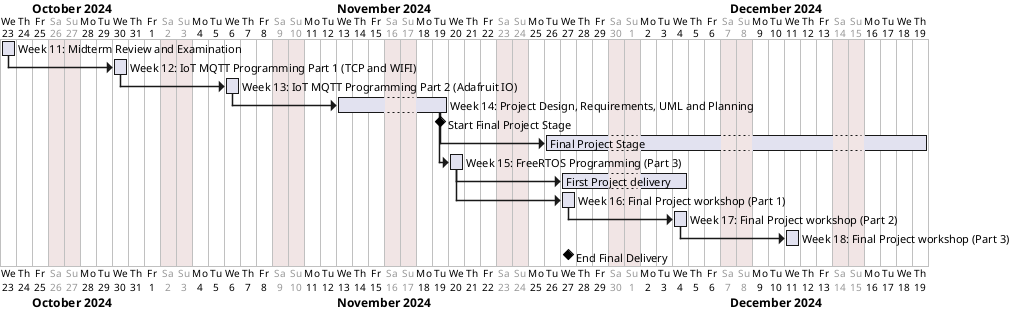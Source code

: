 @startgantt
saturday are closed
sunday are closed

Project starts the 23th of October 2024


[Week 11: Midterm Review and Examination] as [W11] starts at 2024-10-23 and lasts 1 day
[Week 12: IoT MQTT Programming Part 1 (TCP and WIFI)] as [W12] starts 6 day after [W11]'s end and lasts 1 day
[Week 13: IoT MQTT Programming Part 2 (Adafruit IO)] as [W13] starts 6 day after [W12]'s end and lasts 1 day
[Week 14: Project Design, Requirements, UML and Planning] as [W14] starts 6 day after [W13]'s end and lasts 5 day
[Start Final Project Stage] happens at [W14]'s end
[Final Project Stage] as [FP] starts 6 day after [W14]'s end and lasts 18 day
[Week 15: FreeRTOS Programming (Part 3)] as [W15] starts 0 day after [W14]'s end and lasts 1 day
[First Project delivery] as [Stage] starts 6 day after [W15]'s end and lasts 6 day
[Week 16: Final Project workshop (Part 1)] as [W16] starts 6 day after [W15]'s end and lasts 1 day
[Week 17: Final Project workshop (Part 2)] as [W17] starts 6 day after [W16]'s end and lasts 1 day
[Week 18: Final Project workshop (Part 3)] as [W18] starts 6 day after [W17]'s end and lasts 1 day
[End Final Delivery] happens at [W16]'s end

@endgantt
